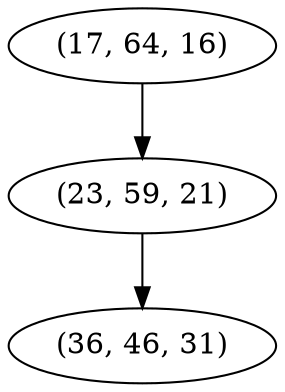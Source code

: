 digraph tree {
    "(17, 64, 16)";
    "(23, 59, 21)";
    "(36, 46, 31)";
    "(17, 64, 16)" -> "(23, 59, 21)";
    "(23, 59, 21)" -> "(36, 46, 31)";
}
